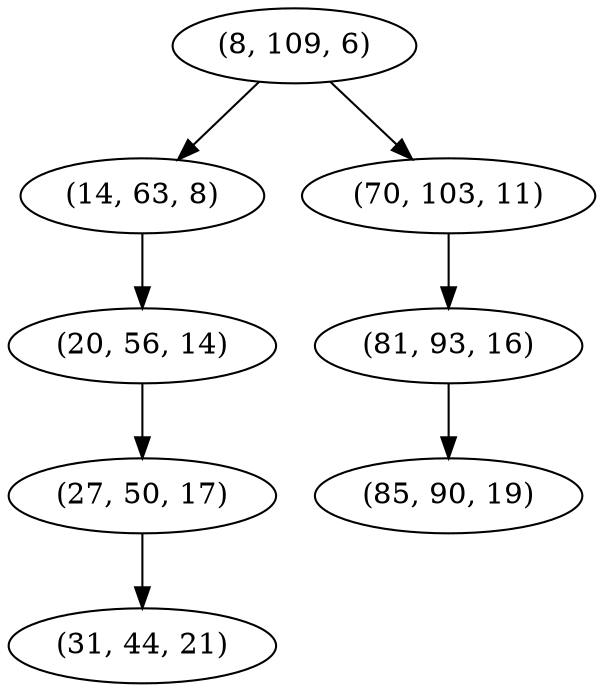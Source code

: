 digraph tree {
    "(8, 109, 6)";
    "(14, 63, 8)";
    "(20, 56, 14)";
    "(27, 50, 17)";
    "(31, 44, 21)";
    "(70, 103, 11)";
    "(81, 93, 16)";
    "(85, 90, 19)";
    "(8, 109, 6)" -> "(14, 63, 8)";
    "(8, 109, 6)" -> "(70, 103, 11)";
    "(14, 63, 8)" -> "(20, 56, 14)";
    "(20, 56, 14)" -> "(27, 50, 17)";
    "(27, 50, 17)" -> "(31, 44, 21)";
    "(70, 103, 11)" -> "(81, 93, 16)";
    "(81, 93, 16)" -> "(85, 90, 19)";
}
